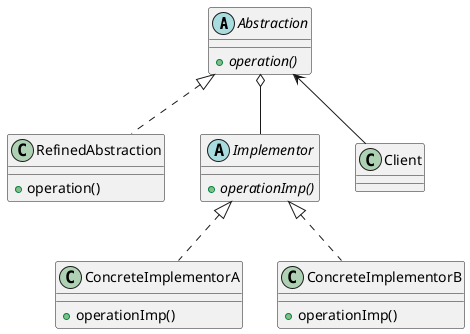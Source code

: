 @startuml Bridge
abstract class Abstraction {
+{abstract} operation()
}

class RefinedAbstraction {
+ operation()
}

abstract class Implementor {
+{abstract} operationImp()
}

class ConcreteImplementorA {
+ operationImp()
}

class ConcreteImplementorB {
+ operationImp()
}

Abstraction <|.. RefinedAbstraction
Implementor <|.. ConcreteImplementorA
Implementor <|.. ConcreteImplementorB
Abstraction o-- Implementor
Abstraction <-- Client

@enduml